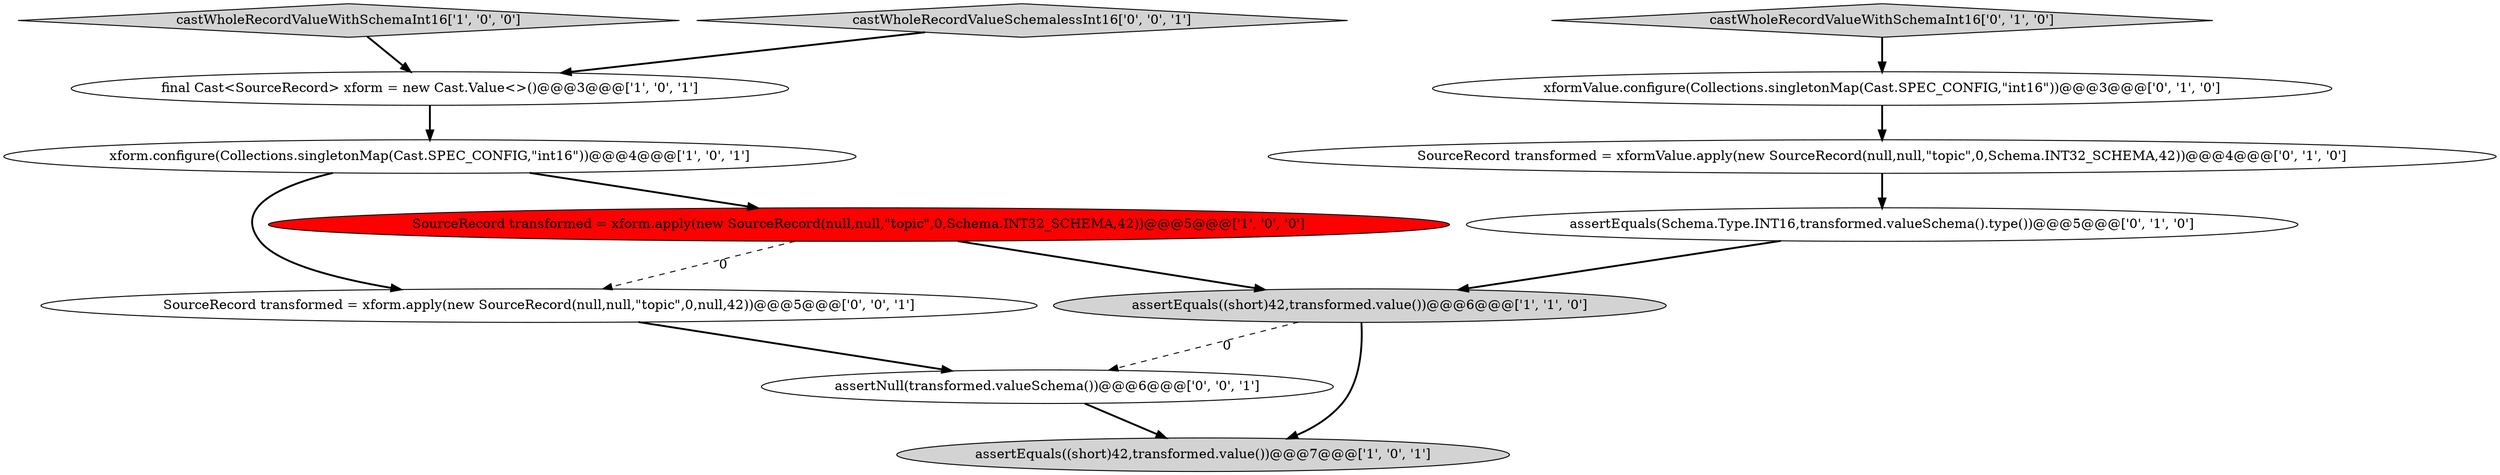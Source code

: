 digraph {
8 [style = filled, label = "SourceRecord transformed = xformValue.apply(new SourceRecord(null,null,\"topic\",0,Schema.INT32_SCHEMA,42))@@@4@@@['0', '1', '0']", fillcolor = white, shape = ellipse image = "AAA0AAABBB2BBB"];
0 [style = filled, label = "assertEquals((short)42,transformed.value())@@@6@@@['1', '1', '0']", fillcolor = lightgray, shape = ellipse image = "AAA0AAABBB1BBB"];
4 [style = filled, label = "SourceRecord transformed = xform.apply(new SourceRecord(null,null,\"topic\",0,Schema.INT32_SCHEMA,42))@@@5@@@['1', '0', '0']", fillcolor = red, shape = ellipse image = "AAA1AAABBB1BBB"];
5 [style = filled, label = "xform.configure(Collections.singletonMap(Cast.SPEC_CONFIG,\"int16\"))@@@4@@@['1', '0', '1']", fillcolor = white, shape = ellipse image = "AAA0AAABBB1BBB"];
6 [style = filled, label = "xformValue.configure(Collections.singletonMap(Cast.SPEC_CONFIG,\"int16\"))@@@3@@@['0', '1', '0']", fillcolor = white, shape = ellipse image = "AAA0AAABBB2BBB"];
7 [style = filled, label = "castWholeRecordValueWithSchemaInt16['0', '1', '0']", fillcolor = lightgray, shape = diamond image = "AAA0AAABBB2BBB"];
3 [style = filled, label = "final Cast<SourceRecord> xform = new Cast.Value<>()@@@3@@@['1', '0', '1']", fillcolor = white, shape = ellipse image = "AAA0AAABBB1BBB"];
10 [style = filled, label = "SourceRecord transformed = xform.apply(new SourceRecord(null,null,\"topic\",0,null,42))@@@5@@@['0', '0', '1']", fillcolor = white, shape = ellipse image = "AAA0AAABBB3BBB"];
1 [style = filled, label = "castWholeRecordValueWithSchemaInt16['1', '0', '0']", fillcolor = lightgray, shape = diamond image = "AAA0AAABBB1BBB"];
9 [style = filled, label = "assertEquals(Schema.Type.INT16,transformed.valueSchema().type())@@@5@@@['0', '1', '0']", fillcolor = white, shape = ellipse image = "AAA0AAABBB2BBB"];
12 [style = filled, label = "castWholeRecordValueSchemalessInt16['0', '0', '1']", fillcolor = lightgray, shape = diamond image = "AAA0AAABBB3BBB"];
11 [style = filled, label = "assertNull(transformed.valueSchema())@@@6@@@['0', '0', '1']", fillcolor = white, shape = ellipse image = "AAA0AAABBB3BBB"];
2 [style = filled, label = "assertEquals((short)42,transformed.value())@@@7@@@['1', '0', '1']", fillcolor = lightgray, shape = ellipse image = "AAA0AAABBB1BBB"];
1->3 [style = bold, label=""];
5->10 [style = bold, label=""];
3->5 [style = bold, label=""];
12->3 [style = bold, label=""];
7->6 [style = bold, label=""];
0->11 [style = dashed, label="0"];
9->0 [style = bold, label=""];
4->10 [style = dashed, label="0"];
11->2 [style = bold, label=""];
5->4 [style = bold, label=""];
6->8 [style = bold, label=""];
4->0 [style = bold, label=""];
0->2 [style = bold, label=""];
8->9 [style = bold, label=""];
10->11 [style = bold, label=""];
}
